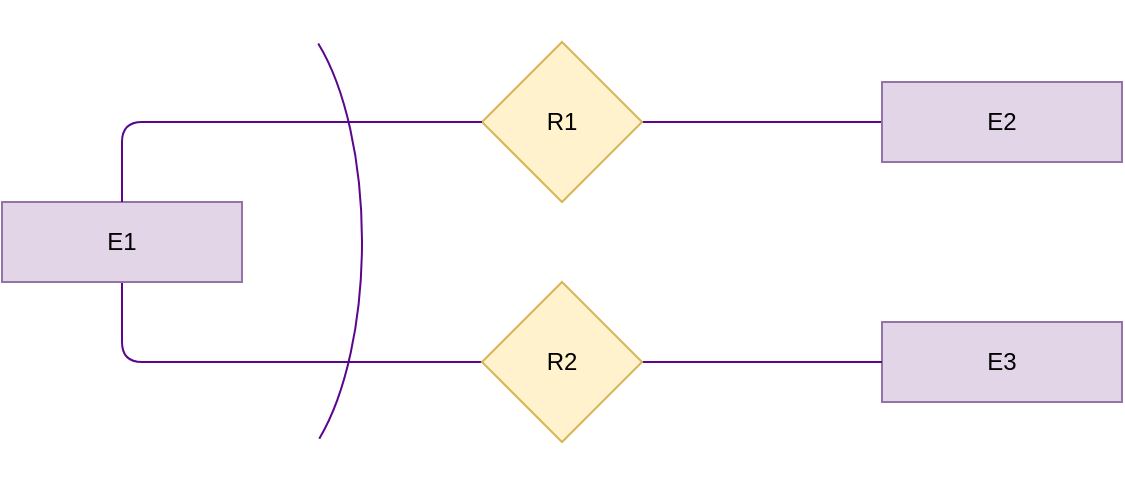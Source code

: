 <mxfile><diagram id="6gfDzhR8UG0JMTbnyaS-" name="Page-1"><mxGraphModel dx="778" dy="606" grid="1" gridSize="10" guides="1" tooltips="1" connect="1" arrows="1" fold="1" page="1" pageScale="1" pageWidth="850" pageHeight="1100" math="0" shadow="0"><root><mxCell id="0"/><mxCell id="1" parent="0"/><mxCell id="19" style="edgeStyle=none;html=1;exitX=0;exitY=0.5;exitDx=0;exitDy=0;entryX=1;entryY=0.5;entryDx=0;entryDy=0;endArrow=none;endFill=0;strokeColor=#5C068C;" parent="1" source="34" target="17" edge="1"><mxGeometry relative="1" as="geometry"><mxPoint x="440" y="220" as="sourcePoint"/></mxGeometry></mxCell><mxCell id="38" style="edgeStyle=none;html=1;exitX=0.5;exitY=1;exitDx=0;exitDy=0;entryX=0;entryY=0.5;entryDx=0;entryDy=0;fontColor=#5C068C;endArrow=none;endFill=0;strokeColor=#5C068C;" edge="1" parent="1" source="16" target="36"><mxGeometry relative="1" as="geometry"><Array as="points"><mxPoint x="60" y="340"/></Array></mxGeometry></mxCell><mxCell id="16" value="E1" style="rounded=0;whiteSpace=wrap;html=1;fillColor=#e1d5e7;strokeColor=#9673a6;" parent="1" vertex="1"><mxGeometry y="260" width="120" height="40" as="geometry"/></mxCell><mxCell id="20" style="edgeStyle=none;html=1;entryX=0.5;entryY=0;entryDx=0;entryDy=0;endArrow=none;endFill=0;strokeColor=#5C068C;startArrow=none;" parent="1" target="16" edge="1"><mxGeometry relative="1" as="geometry"><mxPoint x="170" y="220" as="sourcePoint"/><Array as="points"><mxPoint x="60" y="220"/></Array></mxGeometry></mxCell><mxCell id="17" value="R1" style="rhombus;whiteSpace=wrap;html=1;fillColor=#fff2cc;strokeColor=#d6b656;" parent="1" vertex="1"><mxGeometry x="240" y="180" width="80" height="80" as="geometry"/></mxCell><mxCell id="34" value="E2" style="rounded=0;whiteSpace=wrap;html=1;fillColor=#e1d5e7;strokeColor=#9673a6;" vertex="1" parent="1"><mxGeometry x="440" y="200" width="120" height="40" as="geometry"/></mxCell><mxCell id="35" value="E3" style="rounded=0;whiteSpace=wrap;html=1;fillColor=#e1d5e7;strokeColor=#9673a6;" vertex="1" parent="1"><mxGeometry x="440" y="320" width="120" height="40" as="geometry"/></mxCell><mxCell id="37" style="edgeStyle=none;html=1;exitX=1;exitY=0.5;exitDx=0;exitDy=0;entryX=0;entryY=0.5;entryDx=0;entryDy=0;endArrow=none;endFill=0;fontColor=#5C068C;strokeColor=#5C068C;" edge="1" parent="1" source="36" target="35"><mxGeometry relative="1" as="geometry"/></mxCell><mxCell id="36" value="R2" style="rhombus;whiteSpace=wrap;html=1;fillColor=#fff2cc;strokeColor=#d6b656;" vertex="1" parent="1"><mxGeometry x="240" y="300" width="80" height="80" as="geometry"/></mxCell><mxCell id="46" value="" style="edgeStyle=none;html=1;exitX=0;exitY=0.5;exitDx=0;exitDy=0;endArrow=none;endFill=0;strokeColor=#5C068C;" edge="1" parent="1" source="17"><mxGeometry relative="1" as="geometry"><mxPoint x="240" y="220" as="sourcePoint"/><mxPoint x="170" y="220" as="targetPoint"/><Array as="points"/></mxGeometry></mxCell><mxCell id="47" value="" style="verticalLabelPosition=bottom;verticalAlign=top;html=1;shape=mxgraph.basic.arc;startAngle=0.595;endAngle=0.903;fontColor=#5C068C;rotation=-180;strokeColor=#5C068C;" vertex="1" parent="1"><mxGeometry x="80" y="160" width="100" height="240" as="geometry"/></mxCell></root></mxGraphModel></diagram></mxfile>